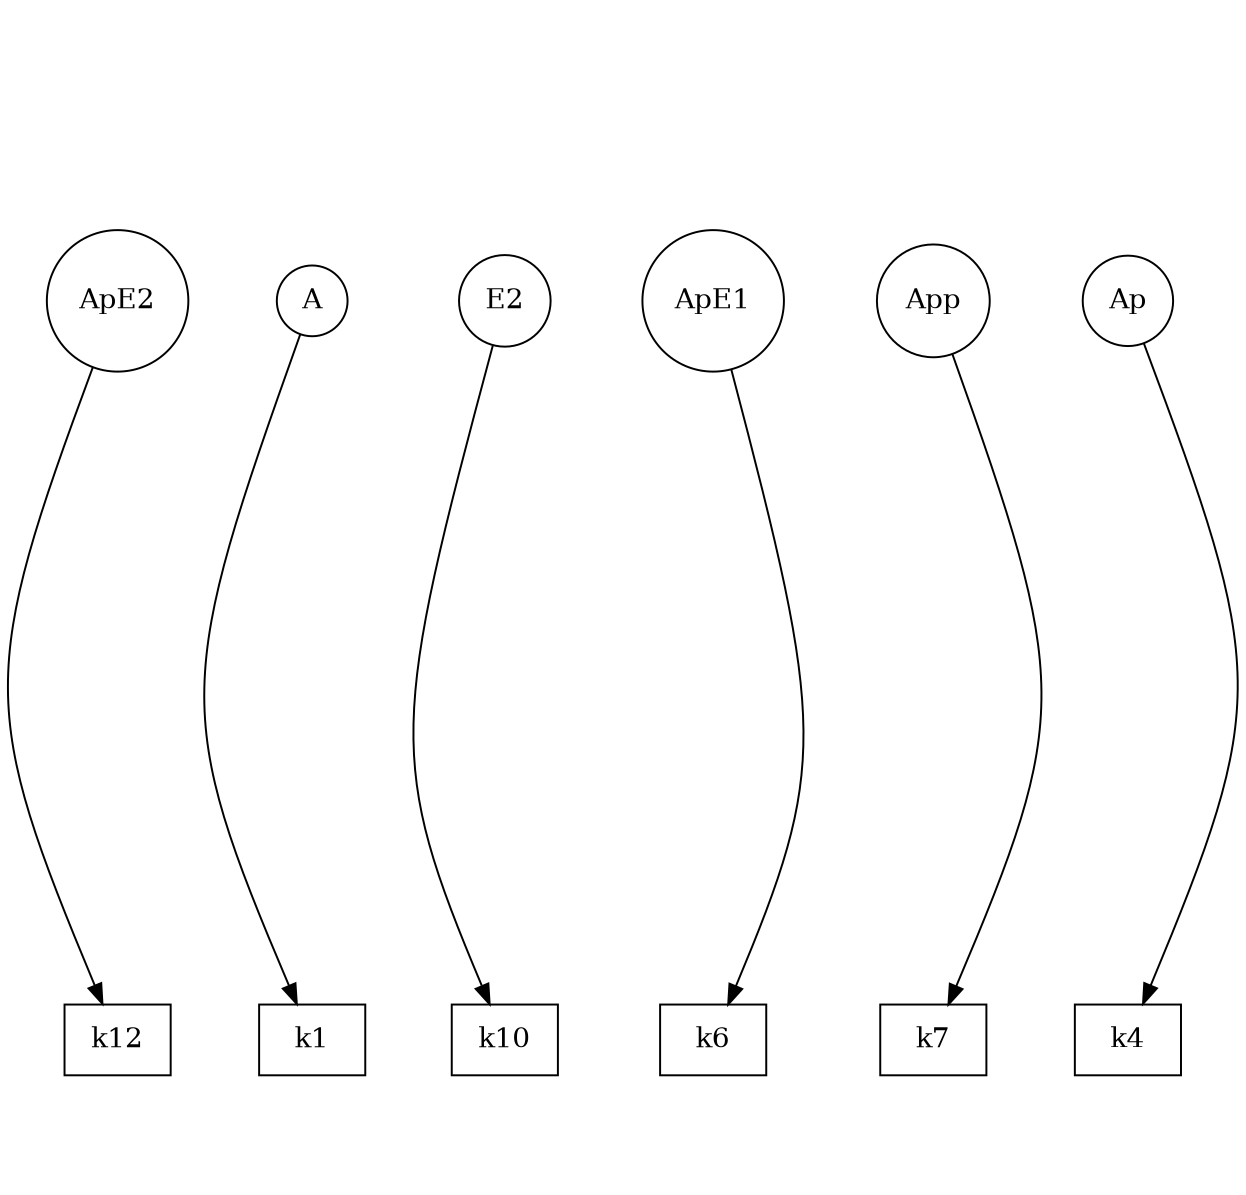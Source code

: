 strict digraph G {
remincross="true";
ratio="fill";
splines="curved";
overlap="true";
fontsize="26";
size="8.3,8.3";
ApE2 [shape="circle", pos="50.0,80.0!"];
A [shape="circle", pos="0.0,120.0!"];
E2 [shape="circle", pos="140.0,40.0!"];
k12 [shape="box", pos="0.0,60.0!"];
ApE1 [shape="circle", pos="260.0,128.0!"];
k10 [shape="box", pos="110.0,90.0!"];
k7 [shape="box", pos="300.0,90.0!"];
k6 [shape="box", pos="320.0,160.0!"];
k4 [shape="box", pos="220.0,170.0!"];
k1 [shape="box", pos="0.0,200.0!"];
App [shape="circle", pos="320.0,120.0!"];
Ap [shape="circle", pos="160.0,160.0!"];
ApE1 -> k6;
E2 -> k10;
App -> k7;
ApE2 -> k12;
Ap -> k4;
A -> k1;
}
